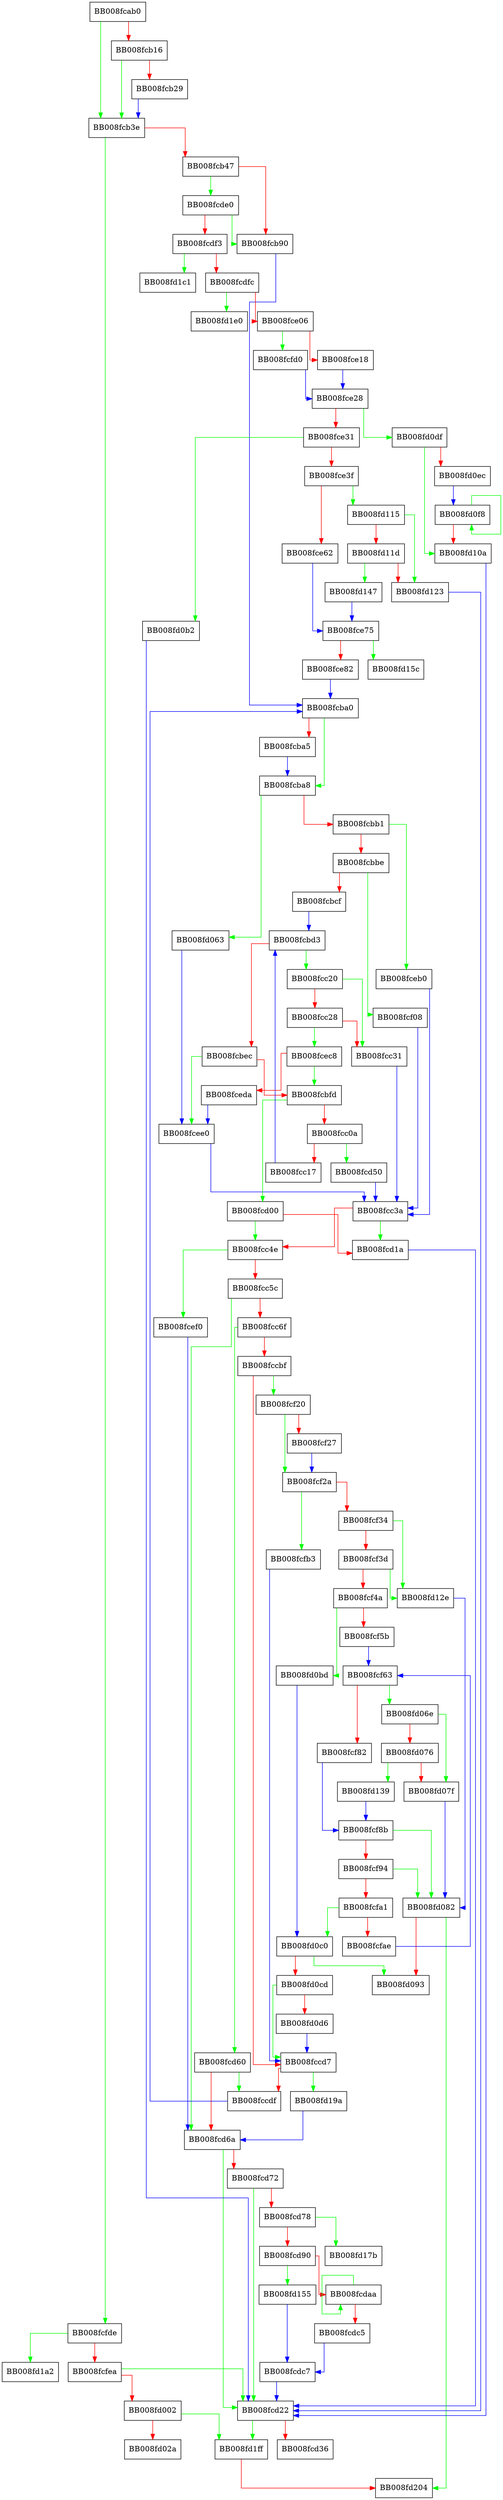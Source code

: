 digraph __gconv_transform_ucs2reverse_internal {
  node [shape="box"];
  graph [splines=ortho];
  BB008fcab0 -> BB008fcb3e [color="green"];
  BB008fcab0 -> BB008fcb16 [color="red"];
  BB008fcb16 -> BB008fcb3e [color="green"];
  BB008fcb16 -> BB008fcb29 [color="red"];
  BB008fcb29 -> BB008fcb3e [color="blue"];
  BB008fcb3e -> BB008fcfde [color="green"];
  BB008fcb3e -> BB008fcb47 [color="red"];
  BB008fcb47 -> BB008fcde0 [color="green"];
  BB008fcb47 -> BB008fcb90 [color="red"];
  BB008fcb90 -> BB008fcba0 [color="blue"];
  BB008fcba0 -> BB008fcba8 [color="green"];
  BB008fcba0 -> BB008fcba5 [color="red"];
  BB008fcba5 -> BB008fcba8 [color="blue"];
  BB008fcba8 -> BB008fd063 [color="green"];
  BB008fcba8 -> BB008fcbb1 [color="red"];
  BB008fcbb1 -> BB008fceb0 [color="green"];
  BB008fcbb1 -> BB008fcbbe [color="red"];
  BB008fcbbe -> BB008fcf08 [color="green"];
  BB008fcbbe -> BB008fcbcf [color="red"];
  BB008fcbcf -> BB008fcbd3 [color="blue"];
  BB008fcbd3 -> BB008fcc20 [color="green"];
  BB008fcbd3 -> BB008fcbec [color="red"];
  BB008fcbec -> BB008fcee0 [color="green"];
  BB008fcbec -> BB008fcbfd [color="red"];
  BB008fcbfd -> BB008fcd00 [color="green"];
  BB008fcbfd -> BB008fcc0a [color="red"];
  BB008fcc0a -> BB008fcd50 [color="green"];
  BB008fcc0a -> BB008fcc17 [color="red"];
  BB008fcc17 -> BB008fcbd3 [color="blue"];
  BB008fcc20 -> BB008fcc31 [color="green"];
  BB008fcc20 -> BB008fcc28 [color="red"];
  BB008fcc28 -> BB008fcec8 [color="green"];
  BB008fcc28 -> BB008fcc31 [color="red"];
  BB008fcc31 -> BB008fcc3a [color="blue"];
  BB008fcc3a -> BB008fcd1a [color="green"];
  BB008fcc3a -> BB008fcc4e [color="red"];
  BB008fcc4e -> BB008fcef0 [color="green"];
  BB008fcc4e -> BB008fcc5c [color="red"];
  BB008fcc5c -> BB008fcd6a [color="green"];
  BB008fcc5c -> BB008fcc6f [color="red"];
  BB008fcc6f -> BB008fcd60 [color="green"];
  BB008fcc6f -> BB008fccbf [color="red"];
  BB008fccbf -> BB008fcf20 [color="green"];
  BB008fccbf -> BB008fccd7 [color="red"];
  BB008fccd7 -> BB008fd19a [color="green"];
  BB008fccd7 -> BB008fccdf [color="red"];
  BB008fccdf -> BB008fcba0 [color="blue"];
  BB008fcd00 -> BB008fcc4e [color="green"];
  BB008fcd00 -> BB008fcd1a [color="red"];
  BB008fcd1a -> BB008fcd22 [color="blue"];
  BB008fcd22 -> BB008fd1ff [color="green"];
  BB008fcd22 -> BB008fcd36 [color="red"];
  BB008fcd50 -> BB008fcc3a [color="blue"];
  BB008fcd60 -> BB008fccdf [color="green"];
  BB008fcd60 -> BB008fcd6a [color="red"];
  BB008fcd6a -> BB008fcd22 [color="green"];
  BB008fcd6a -> BB008fcd72 [color="red"];
  BB008fcd72 -> BB008fcd22 [color="green"];
  BB008fcd72 -> BB008fcd78 [color="red"];
  BB008fcd78 -> BB008fd17b [color="green"];
  BB008fcd78 -> BB008fcd90 [color="red"];
  BB008fcd90 -> BB008fd155 [color="green"];
  BB008fcd90 -> BB008fcdaa [color="red"];
  BB008fcdaa -> BB008fcdaa [color="green"];
  BB008fcdaa -> BB008fcdc5 [color="red"];
  BB008fcdc5 -> BB008fcdc7 [color="blue"];
  BB008fcdc7 -> BB008fcd22 [color="blue"];
  BB008fcde0 -> BB008fcb90 [color="green"];
  BB008fcde0 -> BB008fcdf3 [color="red"];
  BB008fcdf3 -> BB008fd1c1 [color="green"];
  BB008fcdf3 -> BB008fcdfc [color="red"];
  BB008fcdfc -> BB008fd1e0 [color="green"];
  BB008fcdfc -> BB008fce06 [color="red"];
  BB008fce06 -> BB008fcfd0 [color="green"];
  BB008fce06 -> BB008fce18 [color="red"];
  BB008fce18 -> BB008fce28 [color="blue"];
  BB008fce28 -> BB008fd0df [color="green"];
  BB008fce28 -> BB008fce31 [color="red"];
  BB008fce31 -> BB008fd0b2 [color="green"];
  BB008fce31 -> BB008fce3f [color="red"];
  BB008fce3f -> BB008fd115 [color="green"];
  BB008fce3f -> BB008fce62 [color="red"];
  BB008fce62 -> BB008fce75 [color="blue"];
  BB008fce75 -> BB008fd15c [color="green"];
  BB008fce75 -> BB008fce82 [color="red"];
  BB008fce82 -> BB008fcba0 [color="blue"];
  BB008fceb0 -> BB008fcc3a [color="blue"];
  BB008fcec8 -> BB008fcbfd [color="green"];
  BB008fcec8 -> BB008fceda [color="red"];
  BB008fceda -> BB008fcee0 [color="blue"];
  BB008fcee0 -> BB008fcc3a [color="blue"];
  BB008fcef0 -> BB008fcd6a [color="blue"];
  BB008fcf08 -> BB008fcc3a [color="blue"];
  BB008fcf20 -> BB008fcf2a [color="green"];
  BB008fcf20 -> BB008fcf27 [color="red"];
  BB008fcf27 -> BB008fcf2a [color="blue"];
  BB008fcf2a -> BB008fcfb3 [color="green"];
  BB008fcf2a -> BB008fcf34 [color="red"];
  BB008fcf34 -> BB008fd12e [color="green"];
  BB008fcf34 -> BB008fcf3d [color="red"];
  BB008fcf3d -> BB008fd12e [color="green"];
  BB008fcf3d -> BB008fcf4a [color="red"];
  BB008fcf4a -> BB008fd0bd [color="green"];
  BB008fcf4a -> BB008fcf5b [color="red"];
  BB008fcf5b -> BB008fcf63 [color="blue"];
  BB008fcf63 -> BB008fd06e [color="green"];
  BB008fcf63 -> BB008fcf82 [color="red"];
  BB008fcf82 -> BB008fcf8b [color="blue"];
  BB008fcf8b -> BB008fd082 [color="green"];
  BB008fcf8b -> BB008fcf94 [color="red"];
  BB008fcf94 -> BB008fd082 [color="green"];
  BB008fcf94 -> BB008fcfa1 [color="red"];
  BB008fcfa1 -> BB008fd0c0 [color="green"];
  BB008fcfa1 -> BB008fcfae [color="red"];
  BB008fcfae -> BB008fcf63 [color="blue"];
  BB008fcfb3 -> BB008fccd7 [color="blue"];
  BB008fcfd0 -> BB008fce28 [color="blue"];
  BB008fcfde -> BB008fd1a2 [color="green"];
  BB008fcfde -> BB008fcfea [color="red"];
  BB008fcfea -> BB008fcd22 [color="green"];
  BB008fcfea -> BB008fd002 [color="red"];
  BB008fd002 -> BB008fd1ff [color="green"];
  BB008fd002 -> BB008fd02a [color="red"];
  BB008fd063 -> BB008fcee0 [color="blue"];
  BB008fd06e -> BB008fd07f [color="green"];
  BB008fd06e -> BB008fd076 [color="red"];
  BB008fd076 -> BB008fd139 [color="green"];
  BB008fd076 -> BB008fd07f [color="red"];
  BB008fd07f -> BB008fd082 [color="blue"];
  BB008fd082 -> BB008fd204 [color="green"];
  BB008fd082 -> BB008fd093 [color="red"];
  BB008fd0b2 -> BB008fcd22 [color="blue"];
  BB008fd0bd -> BB008fd0c0 [color="blue"];
  BB008fd0c0 -> BB008fd093 [color="green"];
  BB008fd0c0 -> BB008fd0cd [color="red"];
  BB008fd0cd -> BB008fccd7 [color="green"];
  BB008fd0cd -> BB008fd0d6 [color="red"];
  BB008fd0d6 -> BB008fccd7 [color="blue"];
  BB008fd0df -> BB008fd10a [color="green"];
  BB008fd0df -> BB008fd0ec [color="red"];
  BB008fd0ec -> BB008fd0f8 [color="blue"];
  BB008fd0f8 -> BB008fd0f8 [color="green"];
  BB008fd0f8 -> BB008fd10a [color="red"];
  BB008fd10a -> BB008fcd22 [color="blue"];
  BB008fd115 -> BB008fd123 [color="green"];
  BB008fd115 -> BB008fd11d [color="red"];
  BB008fd11d -> BB008fd147 [color="green"];
  BB008fd11d -> BB008fd123 [color="red"];
  BB008fd123 -> BB008fcd22 [color="blue"];
  BB008fd12e -> BB008fd082 [color="blue"];
  BB008fd139 -> BB008fcf8b [color="blue"];
  BB008fd147 -> BB008fce75 [color="blue"];
  BB008fd155 -> BB008fcdc7 [color="blue"];
  BB008fd19a -> BB008fcd6a [color="blue"];
  BB008fd1ff -> BB008fd204 [color="red"];
}